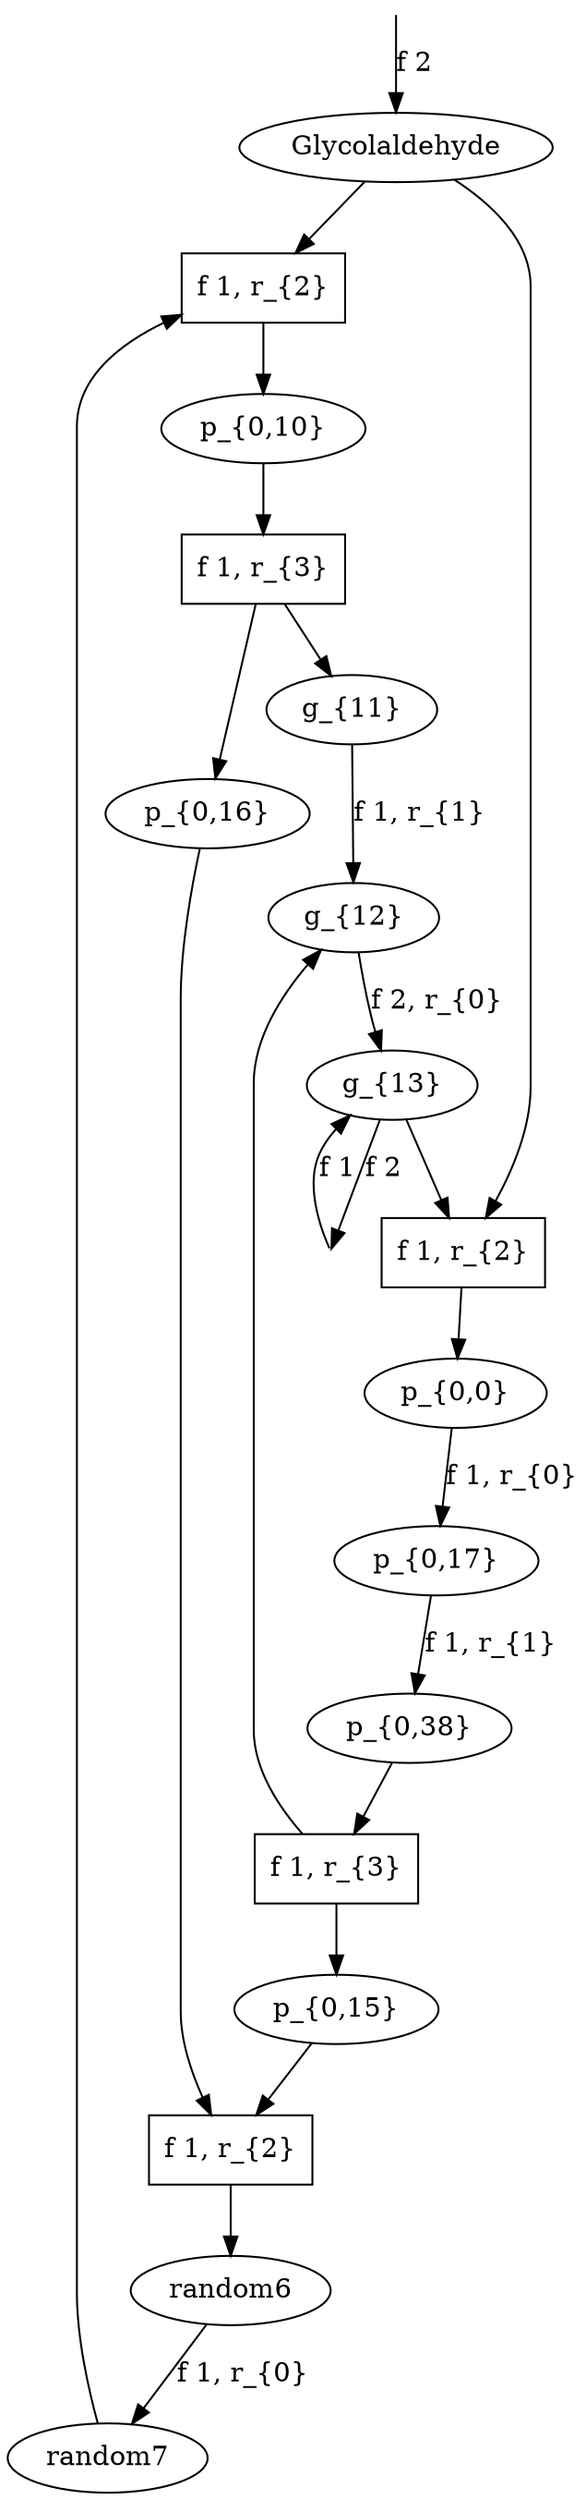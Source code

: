 digraph g {
// id = 0, graphName = Formaldehyde
// id = 1, graphName = Glycolaldehyde
"1-0" [ shape=ellipse label="Glycolaldehyde" image="out/078_g_1_11311100.svg" ];
// id = 2, graphName = random1
// id = 3, graphName = random2
// id = 4, graphName = random3
// id = 5, graphName = random4
// id = 6, graphName = random5
// id = 7, graphName = random6
"7-0" [ shape=ellipse label="random6" image="out/084_g_7_11311100.svg" ];
// id = 8, graphName = random7
"8-0" [ shape=ellipse label="random7" image="out/085_g_8_11311100.svg" ];
// id = 9, graphName = random8
// id = 10, graphName = g_{10}
// id = 11, graphName = g_{11}
"11-0" [ shape=ellipse label="g_{11}" image="out/088_g_11_11311100.svg" ];
// id = 12, graphName = g_{12}
"12-0" [ shape=ellipse label="g_{12}" image="out/089_g_12_11311100.svg" ];
// id = 13, graphName = g_{13}
"13-0" [ shape=ellipse label="g_{13}" image="out/090_g_13_11311100.svg" ];
// id = 32, graphName = p_{0,0}
"32-0" [ shape=ellipse label="p_{0,0}" image="out/092_g_37_11311100.svg" ];
// id = 34, graphName = p_{0,1}
// id = 36, graphName = p_{0,2}
// id = 38, graphName = p_{0,3}
// id = 40, graphName = p_{0,4}
// id = 43, graphName = p_{0,5}
// id = 47, graphName = p_{0,6}
// id = 49, graphName = p_{0,7}
// id = 51, graphName = p_{0,8}
// id = 53, graphName = p_{0,9}
// id = 55, graphName = p_{0,10}
"55-0" [ shape=ellipse label="p_{0,10}" image="out/112_g_51_11311100.svg" ];
// id = 57, graphName = p_{0,11}
// id = 59, graphName = p_{0,12}
// id = 63, graphName = p_{0,13}
// id = 65, graphName = p_{0,14}
// id = 66, graphName = p_{0,15}
"66-0" [ shape=ellipse label="p_{0,15}" image="out/122_g_134_11311100.svg" ];
// id = 68, graphName = p_{0,16}
"68-0" [ shape=ellipse label="p_{0,16}" image="out/124_g_135_11311100.svg" ];
// id = 71, graphName = p_{0,17}
"71-0" [ shape=ellipse label="p_{0,17}" image="out/126_g_145_11311100.svg" ];
// id = 73, graphName = p_{0,18}
// id = 75, graphName = p_{0,19}
// id = 77, graphName = p_{0,20}
// id = 79, graphName = p_{0,21}
// id = 81, graphName = p_{0,22}
// id = 83, graphName = p_{0,23}
// id = 85, graphName = p_{0,24}
// id = 91, graphName = p_{0,25}
// id = 93, graphName = p_{0,26}
// id = 95, graphName = p_{0,27}
// id = 97, graphName = p_{0,28}
// id = 99, graphName = p_{0,29}
// id = 105, graphName = p_{0,30}
// id = 107, graphName = p_{0,31}
// id = 109, graphName = p_{0,32}
// id = 113, graphName = p_{0,33}
// id = 116, graphName = p_{0,34}
// id = 119, graphName = p_{0,35}
// id = 121, graphName = p_{0,36}
// id = 123, graphName = p_{0,37}
// id = 125, graphName = p_{0,38}
"125-0" [ shape=ellipse label="p_{0,38}" image="out/168_g_383_11311100.svg" ];
// id = 127, graphName = p_{0,39}
// id = 129, graphName = p_{0,40}
// id = 131, graphName = p_{0,41}
// id = 134, graphName = p_{0,42}
// id = 137, graphName = p_{0,43}
// id = 153, graphName = p_{0,44}
// id = 156, graphName = p_{0,45}
// id = 159, graphName = p_{0,46}
// id = 163, graphName = p_{0,47}
// id = 165, graphName = p_{0,48}
// id = 167, graphName = p_{0,49}
// id = 172, graphName = p_{0,50}
// id = 174, graphName = p_{0,51}
// id = 181, graphName = p_{0,52}
// id = 201, graphName = p_{0,53}
// id = 207, graphName = p_{0,54}
// id = 209, graphName = p_{0,55}
// id = 211, graphName = p_{0,56}
// id = 56{ 'Glycolaldehyde' 'random7' }, 'Aldol Addition ->', { 'p_{0,10}' }
"56-0" [ shape=box label="f 1, r_{2}" ];
// id = 62{ 'Glycolaldehyde' 'g_{13}' }, 'Aldol Addition ->', { 'p_{0,0}' }
"62-0" [ shape=box label="f 1, r_{2}" ];
// id = 118{ 'p_{0,15}' 'p_{0,16}' }, 'Aldol Addition ->', { 'random6' }
"118-0" [ shape=box label="f 1, r_{2}" ];
// id = 149{ 'p_{0,10}' }, 'Aldol Addition <-', { 'g_{11}' 'p_{0,16}' }
"149-0" [ shape=box label="f 1, r_{3}" ];
// id = 225{ 'p_{0,38}' }, 'Aldol Addition <-', { 'g_{12}' 'p_{0,15}' }
"225-0" [ shape=box label="f 1, r_{3}" ];
// id = 14{ 'random1' }, 'Keto-enol isomerization ->', { 'random3' }
// id = 15{ 'random2' }, 'Keto-enol isomerization ->', { 'random3' }
// id = 16{ 'random2' }, 'Keto-enol isomerization ->', { 'random4' }
// id = 17{ 'random5' }, 'Keto-enol isomerization ->', { 'random4' }
// id = 18{ 'random6' }, 'Keto-enol isomerization ->', { 'random7' }
"7-0" -> "8-0" [ label="f 1, r_{0}" ];
// id = 19{ 'random8' }, 'Keto-enol isomerization ->', { 'random7' }
// id = 20{ 'g_{10}' }, 'Keto-enol isomerization ->', { 'g_{11}' }
// id = 21{ 'g_{12}' }, 'Keto-enol isomerization ->', { 'g_{13}' }
"12-0" -> "13-0" [ label="f 2, r_{0}" ];
// id = 22{ 'g_{12}' }, 'Keto-enol isomerization ->', { 'g_{11}' }
// id = 23{ 'random3' }, 'Keto-enol isomerization <-', { 'random2' }
// id = 24{ 'random3' }, 'Keto-enol isomerization <-', { 'random1' }
// id = 25{ 'random4' }, 'Keto-enol isomerization <-', { 'random5' }
// id = 26{ 'random4' }, 'Keto-enol isomerization <-', { 'random2' }
// id = 27{ 'random7' }, 'Keto-enol isomerization <-', { 'random6' }
// id = 28{ 'random7' }, 'Keto-enol isomerization <-', { 'random8' }
// id = 29{ 'g_{11}' }, 'Keto-enol isomerization <-', { 'g_{10}' }
// id = 30{ 'g_{11}' }, 'Keto-enol isomerization <-', { 'g_{12}' }
"11-0" -> "12-0" [ label="f 1, r_{1}" ];
// id = 31{ 'g_{13}' }, 'Keto-enol isomerization <-', { 'g_{12}' }
// id = 33{ 'Formaldehyde' 'random3' }, 'Aldol Addition ->', { 'p_{0,0}' }
// id = 35{ 'Formaldehyde' 'random3' }, 'Aldol Addition ->', { 'p_{0,1}' }
// id = 37{ 'Formaldehyde' 'random4' }, 'Aldol Addition ->', { 'p_{0,2}' }
// id = 39{ 'Formaldehyde' 'random4' }, 'Aldol Addition ->', { 'p_{0,3}' }
// id = 41{ 'Formaldehyde' 'random7' }, 'Aldol Addition ->', { 'p_{0,4}' }
// id = 42{ 'Formaldehyde' 'random7' }, 'Aldol Addition ->', { 'p_{0,1}' }
// id = 44{ 'Formaldehyde' 'g_{11}' }, 'Aldol Addition ->', { 'p_{0,5}' }
// id = 45{ 'Formaldehyde' 'g_{11}' }, 'Aldol Addition ->', { 'random1' }
// id = 46{ 'Formaldehyde' 'g_{13}' }, 'Aldol Addition ->', { 'random8' }
// id = 48{ 'Glycolaldehyde' 'random3' }, 'Aldol Addition ->', { 'p_{0,6}' }
// id = 50{ 'Glycolaldehyde' 'random3' }, 'Aldol Addition ->', { 'p_{0,7}' }
// id = 52{ 'Glycolaldehyde' 'random4' }, 'Aldol Addition ->', { 'p_{0,8}' }
// id = 54{ 'Glycolaldehyde' 'random4' }, 'Aldol Addition ->', { 'p_{0,9}' }
// id = 56{ 'Glycolaldehyde' 'random7' }, 'Aldol Addition ->', { 'p_{0,10}' }
"1-0" -> "56-0" [ ];
"8-0" -> "56-0" [ ];
"56-0" -> "55-0" [ ];
// id = 58{ 'Glycolaldehyde' 'random7' }, 'Aldol Addition ->', { 'p_{0,11}' }
// id = 60{ 'Glycolaldehyde' 'g_{11}' }, 'Aldol Addition ->', { 'p_{0,12}' }
// id = 61{ 'Glycolaldehyde' 'g_{11}' }, 'Aldol Addition ->', { 'p_{0,3}' }
// id = 62{ 'Glycolaldehyde' 'g_{13}' }, 'Aldol Addition ->', { 'p_{0,0}' }
"1-0" -> "62-0" [ ];
"13-0" -> "62-0" [ ];
"62-0" -> "32-0" [ ];
// id = 64{ 'random2' }, 'Aldol Addition <-', { 'Glycolaldehyde' 'p_{0,13}' }
// id = 67{ 'random5' }, 'Aldol Addition <-', { 'p_{0,14}' 'p_{0,15}' }
// id = 69{ 'random6' }, 'Aldol Addition <-', { 'p_{0,15}' 'p_{0,16}' }
// id = 70{ 'g_{10}' }, 'Aldol Addition <-', { 'Glycolaldehyde' 'p_{0,15}' }
// id = 72{ 'p_{0,0}' }, 'Keto-enol isomerization ->', { 'p_{0,17}' }
"32-0" -> "71-0" [ label="f 1, r_{0}" ];
// id = 74{ 'p_{0,1}' }, 'Keto-enol isomerization ->', { 'p_{0,18}' }
// id = 76{ 'p_{0,3}' }, 'Keto-enol isomerization ->', { 'p_{0,19}' }
// id = 78{ 'p_{0,3}' }, 'Keto-enol isomerization ->', { 'p_{0,20}' }
// id = 80{ 'p_{0,6}' }, 'Keto-enol isomerization ->', { 'p_{0,21}' }
// id = 82{ 'p_{0,7}' }, 'Keto-enol isomerization ->', { 'p_{0,22}' }
// id = 84{ 'p_{0,9}' }, 'Keto-enol isomerization ->', { 'p_{0,23}' }
// id = 86{ 'p_{0,11}' }, 'Keto-enol isomerization ->', { 'p_{0,24}' }
// id = 87{ 'p_{0,14}' }, 'Keto-enol isomerization ->', { 'p_{0,13}' }
// id = 88{ 'p_{0,16}' }, 'Keto-enol isomerization ->', { 'p_{0,13}' }
// id = 89{ 'p_{0,13}' }, 'Keto-enol isomerization <-', { 'p_{0,16}' }
// id = 90{ 'p_{0,13}' }, 'Keto-enol isomerization <-', { 'p_{0,14}' }
// id = 92{ 'p_{0,5}' 'p_{0,15}' }, 'Aldol Addition ->', { 'p_{0,25}' }
// id = 94{ 'p_{0,13}' 'p_{0,14}' }, 'Aldol Addition ->', { 'p_{0,26}' }
// id = 96{ 'p_{0,13}' 'p_{0,16}' }, 'Aldol Addition ->', { 'p_{0,27}' }
// id = 98{ 'g_{12}' 'p_{0,13}' }, 'Aldol Addition ->', { 'p_{0,28}' }
// id = 100{ 'g_{10}' 'p_{0,13}' }, 'Aldol Addition ->', { 'p_{0,29}' }
// id = 101{ 'Formaldehyde' 'p_{0,13}' }, 'Aldol Addition ->', { 'g_{12}' }
// id = 102{ 'Glycolaldehyde' 'p_{0,13}' }, 'Aldol Addition ->', { 'random2' }
// id = 103{ 'p_{0,13}' 'p_{0,14}' }, 'Aldol Addition ->', { 'p_{0,2}' }
// id = 104{ 'p_{0,13}' 'p_{0,16}' }, 'Aldol Addition ->', { 'p_{0,4}' }
// id = 106{ 'g_{12}' 'p_{0,13}' }, 'Aldol Addition ->', { 'p_{0,30}' }
// id = 108{ 'g_{10}' 'p_{0,13}' }, 'Aldol Addition ->', { 'p_{0,31}' }
// id = 110{ 'Formaldehyde' 'p_{0,13}' }, 'Aldol Addition ->', { 'p_{0,32}' }
// id = 111{ 'Glycolaldehyde' 'p_{0,13}' }, 'Aldol Addition ->', { 'p_{0,5}' }
// id = 112{ 'p_{0,14}' 'p_{0,15}' }, 'Aldol Addition ->', { 'random5' }
// id = 114{ 'g_{13}' 'p_{0,14}' }, 'Aldol Addition ->', { 'p_{0,33}' }
// id = 115{ 'g_{11}' 'p_{0,14}' }, 'Aldol Addition ->', { 'p_{0,8}' }
// id = 117{ 'g_{11}' 'p_{0,14}' }, 'Aldol Addition ->', { 'p_{0,34}' }
// id = 118{ 'p_{0,15}' 'p_{0,16}' }, 'Aldol Addition ->', { 'random6' }
"66-0" -> "118-0" [ ];
"68-0" -> "118-0" [ ];
"118-0" -> "7-0" [ ];
// id = 120{ 'random5' 'p_{0,15}' }, 'Aldol Addition ->', { 'p_{0,35}' }
// id = 122{ 'random6' 'p_{0,15}' }, 'Aldol Addition ->', { 'p_{0,36}' }
// id = 124{ 'random8' 'p_{0,15}' }, 'Aldol Addition ->', { 'p_{0,37}' }
// id = 126{ 'g_{12}' 'p_{0,15}' }, 'Aldol Addition ->', { 'p_{0,38}' }
// id = 128{ 'g_{10}' 'p_{0,15}' }, 'Aldol Addition ->', { 'p_{0,39}' }
// id = 130{ 'random1' 'p_{0,15}' }, 'Aldol Addition ->', { 'p_{0,40}' }
// id = 132{ 'random2' 'p_{0,15}' }, 'Aldol Addition ->', { 'p_{0,41}' }
// id = 133{ 'Formaldehyde' 'p_{0,15}' }, 'Aldol Addition ->', { 'p_{0,14}' }
// id = 135{ 'g_{13}' 'p_{0,16}' }, 'Aldol Addition ->', { 'p_{0,42}' }
// id = 136{ 'g_{11}' 'p_{0,16}' }, 'Aldol Addition ->', { 'p_{0,10}' }
// id = 138{ 'g_{11}' 'p_{0,16}' }, 'Aldol Addition ->', { 'p_{0,43}' }
// id = 139{ 'p_{0,0}' }, 'Aldol Addition <-', { 'Glycolaldehyde' 'g_{13}' }
// id = 140{ 'p_{0,2}' }, 'Aldol Addition <-', { 'p_{0,13}' 'p_{0,14}' }
// id = 141{ 'p_{0,3}' }, 'Aldol Addition <-', { 'Glycolaldehyde' 'g_{11}' }
// id = 142{ 'p_{0,4}' }, 'Aldol Addition <-', { 'p_{0,13}' 'p_{0,16}' }
// id = 143{ 'p_{0,5}' }, 'Aldol Addition <-', { 'Glycolaldehyde' 'p_{0,13}' }
// id = 144{ 'p_{0,6}' }, 'Aldol Addition <-', { 'Glycolaldehyde' 'random3' }
// id = 145{ 'p_{0,7}' }, 'Aldol Addition <-', { 'Glycolaldehyde' 'random3' }
// id = 146{ 'p_{0,8}' }, 'Aldol Addition <-', { 'g_{11}' 'p_{0,14}' }
// id = 147{ 'p_{0,8}' }, 'Aldol Addition <-', { 'Glycolaldehyde' 'random4' }
// id = 148{ 'p_{0,9}' }, 'Aldol Addition <-', { 'Glycolaldehyde' 'random4' }
// id = 149{ 'p_{0,10}' }, 'Aldol Addition <-', { 'g_{11}' 'p_{0,16}' }
"55-0" -> "149-0" [ ];
"149-0" -> "11-0" [ ];
"149-0" -> "68-0" [ ];
// id = 150{ 'p_{0,10}' }, 'Aldol Addition <-', { 'Glycolaldehyde' 'random7' }
// id = 151{ 'p_{0,11}' }, 'Aldol Addition <-', { 'Glycolaldehyde' 'random7' }
// id = 152{ 'p_{0,12}' }, 'Aldol Addition <-', { 'Glycolaldehyde' 'g_{11}' }
// id = 154{ 'p_{0,25}' }, 'Keto-enol isomerization ->', { 'p_{0,44}' }
// id = 155{ 'p_{0,26}' }, 'Keto-enol isomerization ->', { 'p_{0,20}' }
// id = 157{ 'p_{0,26}' }, 'Keto-enol isomerization ->', { 'p_{0,45}' }
// id = 158{ 'p_{0,27}' }, 'Keto-enol isomerization ->', { 'p_{0,18}' }
// id = 160{ 'p_{0,27}' }, 'Keto-enol isomerization ->', { 'p_{0,46}' }
// id = 161{ 'p_{0,28}' }, 'Keto-enol isomerization ->', { 'p_{0,22}' }
// id = 162{ 'p_{0,28}' }, 'Keto-enol isomerization ->', { 'p_{0,44}' }
// id = 164{ 'p_{0,29}' }, 'Keto-enol isomerization ->', { 'p_{0,47}' }
// id = 166{ 'p_{0,29}' }, 'Keto-enol isomerization ->', { 'p_{0,48}' }
// id = 168{ 'p_{0,33}' }, 'Keto-enol isomerization ->', { 'p_{0,49}' }
// id = 169{ 'p_{0,34}' }, 'Keto-enol isomerization ->', { 'p_{0,47}' }
// id = 170{ 'p_{0,34}' }, 'Keto-enol isomerization ->', { 'p_{0,23}' }
// id = 171{ 'p_{0,35}' }, 'Keto-enol isomerization ->', { 'p_{0,48}' }
// id = 173{ 'p_{0,36}' }, 'Keto-enol isomerization ->', { 'p_{0,50}' }
// id = 175{ 'p_{0,37}' }, 'Keto-enol isomerization ->', { 'p_{0,51}' }
// id = 176{ 'p_{0,38}' }, 'Keto-enol isomerization ->', { 'p_{0,17}' }
// id = 177{ 'p_{0,39}' }, 'Keto-enol isomerization ->', { 'p_{0,45}' }
// id = 178{ 'p_{0,40}' }, 'Keto-enol isomerization ->', { 'p_{0,21}' }
// id = 179{ 'p_{0,41}' }, 'Keto-enol isomerization ->', { 'p_{0,49}' }
// id = 180{ 'p_{0,42}' }, 'Keto-enol isomerization ->', { 'p_{0,51}' }
// id = 182{ 'p_{0,43}' }, 'Keto-enol isomerization ->', { 'p_{0,52}' }
// id = 183{ 'p_{0,43}' }, 'Keto-enol isomerization ->', { 'p_{0,24}' }
// id = 184{ 'p_{0,17}' }, 'Keto-enol isomerization <-', { 'p_{0,38}' }
"71-0" -> "125-0" [ label="f 1, r_{1}" ];
// id = 185{ 'p_{0,17}' }, 'Keto-enol isomerization <-', { 'p_{0,0}' }
// id = 186{ 'p_{0,18}' }, 'Keto-enol isomerization <-', { 'p_{0,1}' }
// id = 187{ 'p_{0,18}' }, 'Keto-enol isomerization <-', { 'p_{0,27}' }
// id = 188{ 'p_{0,19}' }, 'Keto-enol isomerization <-', { 'p_{0,3}' }
// id = 189{ 'p_{0,20}' }, 'Keto-enol isomerization <-', { 'p_{0,26}' }
// id = 190{ 'p_{0,20}' }, 'Keto-enol isomerization <-', { 'p_{0,3}' }
// id = 191{ 'p_{0,21}' }, 'Keto-enol isomerization <-', { 'p_{0,40}' }
// id = 192{ 'p_{0,21}' }, 'Keto-enol isomerization <-', { 'p_{0,6}' }
// id = 193{ 'p_{0,22}' }, 'Keto-enol isomerization <-', { 'p_{0,7}' }
// id = 194{ 'p_{0,22}' }, 'Keto-enol isomerization <-', { 'p_{0,28}' }
// id = 195{ 'p_{0,23}' }, 'Keto-enol isomerization <-', { 'p_{0,9}' }
// id = 196{ 'p_{0,23}' }, 'Keto-enol isomerization <-', { 'p_{0,34}' }
// id = 197{ 'p_{0,24}' }, 'Keto-enol isomerization <-', { 'p_{0,43}' }
// id = 198{ 'p_{0,24}' }, 'Keto-enol isomerization <-', { 'p_{0,11}' }
// id = 199{ 'Formaldehyde' 'p_{0,17}' }, 'Aldol Addition ->', { 'p_{0,30}' }
// id = 200{ 'Formaldehyde' 'p_{0,17}' }, 'Aldol Addition ->', { 'p_{0,7}' }
// id = 202{ 'Formaldehyde' 'p_{0,18}' }, 'Aldol Addition ->', { 'p_{0,53}' }
// id = 203{ 'Formaldehyde' 'p_{0,18}' }, 'Aldol Addition ->', { 'p_{0,42}' }
// id = 204{ 'Formaldehyde' 'p_{0,19}' }, 'Aldol Addition ->', { 'p_{0,7}' }
// id = 205{ 'Formaldehyde' 'p_{0,20}' }, 'Aldol Addition ->', { 'p_{0,33}' }
// id = 206{ 'Formaldehyde' 'p_{0,20}' }, 'Aldol Addition ->', { 'p_{0,11}' }
// id = 208{ 'p_{0,15}' 'p_{0,32}' }, 'Aldol Addition ->', { 'p_{0,54}' }
// id = 210{ 'p_{0,13}' 'p_{0,32}' }, 'Aldol Addition ->', { 'p_{0,55}' }
// id = 212{ 'p_{0,13}' 'p_{0,32}' }, 'Aldol Addition ->', { 'p_{0,56}' }
// id = 213{ 'p_{0,25}' }, 'Aldol Addition <-', { 'p_{0,5}' 'p_{0,15}' }
// id = 214{ 'p_{0,26}' }, 'Aldol Addition <-', { 'p_{0,13}' 'p_{0,14}' }
// id = 215{ 'p_{0,27}' }, 'Aldol Addition <-', { 'p_{0,13}' 'p_{0,16}' }
// id = 216{ 'p_{0,28}' }, 'Aldol Addition <-', { 'g_{12}' 'p_{0,13}' }
// id = 217{ 'p_{0,29}' }, 'Aldol Addition <-', { 'g_{10}' 'p_{0,13}' }
// id = 218{ 'p_{0,30}' }, 'Aldol Addition <-', { 'g_{12}' 'p_{0,13}' }
// id = 219{ 'p_{0,31}' }, 'Aldol Addition <-', { 'g_{10}' 'p_{0,13}' }
// id = 220{ 'p_{0,33}' }, 'Aldol Addition <-', { 'g_{13}' 'p_{0,14}' }
// id = 221{ 'p_{0,34}' }, 'Aldol Addition <-', { 'g_{11}' 'p_{0,14}' }
// id = 222{ 'p_{0,35}' }, 'Aldol Addition <-', { 'random5' 'p_{0,15}' }
// id = 223{ 'p_{0,36}' }, 'Aldol Addition <-', { 'random6' 'p_{0,15}' }
// id = 224{ 'p_{0,37}' }, 'Aldol Addition <-', { 'random8' 'p_{0,15}' }
// id = 225{ 'p_{0,38}' }, 'Aldol Addition <-', { 'g_{12}' 'p_{0,15}' }
"125-0" -> "225-0" [ ];
"225-0" -> "12-0" [ ];
"225-0" -> "66-0" [ ];
// id = 226{ 'p_{0,39}' }, 'Aldol Addition <-', { 'g_{10}' 'p_{0,15}' }
// id = 227{ 'p_{0,40}' }, 'Aldol Addition <-', { 'random1' 'p_{0,15}' }
// id = 228{ 'p_{0,41}' }, 'Aldol Addition <-', { 'random2' 'p_{0,15}' }
// id = 229{ 'p_{0,42}' }, 'Aldol Addition <-', { 'g_{13}' 'p_{0,16}' }
// id = 230{ 'p_{0,43}' }, 'Aldol Addition <-', { 'g_{11}' 'p_{0,16}' }
// id = 231{ 'p_{0,54}' }, 'Keto-enol isomerization ->', { 'p_{0,46}' }
// id = 232{ 'p_{0,55}' }, 'Keto-enol isomerization ->', { 'p_{0,52}' }
// id = 233{ 'p_{0,55}' }, 'Keto-enol isomerization ->', { 'p_{0,50}' }
// id = 234{ 'p_{0,44}' }, 'Keto-enol isomerization <-', { 'p_{0,25}' }
// id = 235{ 'p_{0,44}' }, 'Keto-enol isomerization <-', { 'p_{0,28}' }
// id = 236{ 'p_{0,45}' }, 'Keto-enol isomerization <-', { 'p_{0,39}' }
// id = 237{ 'p_{0,45}' }, 'Keto-enol isomerization <-', { 'p_{0,26}' }
// id = 238{ 'p_{0,46}' }, 'Keto-enol isomerization <-', { 'p_{0,54}' }
// id = 239{ 'p_{0,46}' }, 'Keto-enol isomerization <-', { 'p_{0,27}' }
// id = 240{ 'p_{0,47}' }, 'Keto-enol isomerization <-', { 'p_{0,29}' }
// id = 241{ 'p_{0,47}' }, 'Keto-enol isomerization <-', { 'p_{0,34}' }
// id = 242{ 'p_{0,48}' }, 'Keto-enol isomerization <-', { 'p_{0,35}' }
// id = 243{ 'p_{0,48}' }, 'Keto-enol isomerization <-', { 'p_{0,29}' }
// id = 244{ 'p_{0,49}' }, 'Keto-enol isomerization <-', { 'p_{0,41}' }
// id = 245{ 'p_{0,49}' }, 'Keto-enol isomerization <-', { 'p_{0,33}' }
// id = 246{ 'p_{0,50}' }, 'Keto-enol isomerization <-', { 'p_{0,36}' }
// id = 247{ 'p_{0,50}' }, 'Keto-enol isomerization <-', { 'p_{0,55}' }
// id = 248{ 'p_{0,51}' }, 'Keto-enol isomerization <-', { 'p_{0,37}' }
// id = 249{ 'p_{0,51}' }, 'Keto-enol isomerization <-', { 'p_{0,42}' }
// id = 250{ 'p_{0,52}' }, 'Keto-enol isomerization <-', { 'p_{0,43}' }
// id = 251{ 'p_{0,52}' }, 'Keto-enol isomerization <-', { 'p_{0,55}' }
// id = 252{ 'Formaldehyde' 'p_{0,45}' }, 'Aldol Addition ->', { 'p_{0,31}' }
// id = 253{ 'Formaldehyde' 'p_{0,45}' }, 'Aldol Addition ->', { 'p_{0,34}' }
// id = 254{ 'Formaldehyde' 'p_{0,46}' }, 'Aldol Addition ->', { 'p_{0,56}' }
// id = 255{ 'Formaldehyde' 'p_{0,46}' }, 'Aldol Addition ->', { 'p_{0,43}' }
// id = 256{ 'p_{0,54}' }, 'Aldol Addition <-', { 'p_{0,15}' 'p_{0,32}' }
// id = 257{ 'p_{0,55}' }, 'Aldol Addition <-', { 'p_{0,13}' 'p_{0,32}' }
// id = 258{ 'p_{0,56}' }, 'Aldol Addition <-', { 'p_{0,13}' 'p_{0,32}' }
// inFlow/outFlow, id = 1-0, graphName = Glycolaldehyde, inFlow = 2, outFlow = 0
"1-0-IOFlow" [ shape=point style=invis label="" ];
"1-0-IOFlow" -> "1-0" [ label="f 2" ];
// inFlow/outFlow, id = 13-0, graphName = g_{13}, inFlow = 1, outFlow = 2
"13-0-IOFlow" [ shape=point style=invis label="" ];
"13-0-IOFlow" -> "13-0" [ label="f 1" ];
"13-0" -> "13-0-IOFlow" [ label="f 2" ];
}
